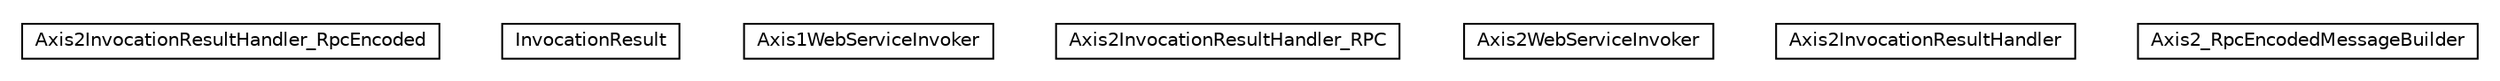 #!/usr/local/bin/dot
#
# Class diagram 
# Generated by UMLGraph version R5_6-24-gf6e263 (http://www.umlgraph.org/)
#

digraph G {
	edge [fontname="Helvetica",fontsize=10,labelfontname="Helvetica",labelfontsize=10];
	node [fontname="Helvetica",fontsize=10,shape=plaintext];
	nodesep=0.25;
	ranksep=0.5;
	// org.universAAL.ri.wsdlToolkit.invocation.Axis2InvocationResultHandler_RpcEncoded
	c915187 [label=<<table title="org.universAAL.ri.wsdlToolkit.invocation.Axis2InvocationResultHandler_RpcEncoded" border="0" cellborder="1" cellspacing="0" cellpadding="2" port="p" href="./Axis2InvocationResultHandler_RpcEncoded.html">
		<tr><td><table border="0" cellspacing="0" cellpadding="1">
<tr><td align="center" balign="center"> Axis2InvocationResultHandler_RpcEncoded </td></tr>
		</table></td></tr>
		</table>>, URL="./Axis2InvocationResultHandler_RpcEncoded.html", fontname="Helvetica", fontcolor="black", fontsize=10.0];
	// org.universAAL.ri.wsdlToolkit.invocation.InvocationResult
	c915188 [label=<<table title="org.universAAL.ri.wsdlToolkit.invocation.InvocationResult" border="0" cellborder="1" cellspacing="0" cellpadding="2" port="p" href="./InvocationResult.html">
		<tr><td><table border="0" cellspacing="0" cellpadding="1">
<tr><td align="center" balign="center"> InvocationResult </td></tr>
		</table></td></tr>
		</table>>, URL="./InvocationResult.html", fontname="Helvetica", fontcolor="black", fontsize=10.0];
	// org.universAAL.ri.wsdlToolkit.invocation.Axis1WebServiceInvoker
	c915189 [label=<<table title="org.universAAL.ri.wsdlToolkit.invocation.Axis1WebServiceInvoker" border="0" cellborder="1" cellspacing="0" cellpadding="2" port="p" href="./Axis1WebServiceInvoker.html">
		<tr><td><table border="0" cellspacing="0" cellpadding="1">
<tr><td align="center" balign="center"> Axis1WebServiceInvoker </td></tr>
		</table></td></tr>
		</table>>, URL="./Axis1WebServiceInvoker.html", fontname="Helvetica", fontcolor="black", fontsize=10.0];
	// org.universAAL.ri.wsdlToolkit.invocation.Axis2InvocationResultHandler_RPC
	c915190 [label=<<table title="org.universAAL.ri.wsdlToolkit.invocation.Axis2InvocationResultHandler_RPC" border="0" cellborder="1" cellspacing="0" cellpadding="2" port="p" href="./Axis2InvocationResultHandler_RPC.html">
		<tr><td><table border="0" cellspacing="0" cellpadding="1">
<tr><td align="center" balign="center"> Axis2InvocationResultHandler_RPC </td></tr>
		</table></td></tr>
		</table>>, URL="./Axis2InvocationResultHandler_RPC.html", fontname="Helvetica", fontcolor="black", fontsize=10.0];
	// org.universAAL.ri.wsdlToolkit.invocation.Axis2WebServiceInvoker
	c915191 [label=<<table title="org.universAAL.ri.wsdlToolkit.invocation.Axis2WebServiceInvoker" border="0" cellborder="1" cellspacing="0" cellpadding="2" port="p" href="./Axis2WebServiceInvoker.html">
		<tr><td><table border="0" cellspacing="0" cellpadding="1">
<tr><td align="center" balign="center"> Axis2WebServiceInvoker </td></tr>
		</table></td></tr>
		</table>>, URL="./Axis2WebServiceInvoker.html", fontname="Helvetica", fontcolor="black", fontsize=10.0];
	// org.universAAL.ri.wsdlToolkit.invocation.Axis2InvocationResultHandler
	c915192 [label=<<table title="org.universAAL.ri.wsdlToolkit.invocation.Axis2InvocationResultHandler" border="0" cellborder="1" cellspacing="0" cellpadding="2" port="p" href="./Axis2InvocationResultHandler.html">
		<tr><td><table border="0" cellspacing="0" cellpadding="1">
<tr><td align="center" balign="center"> Axis2InvocationResultHandler </td></tr>
		</table></td></tr>
		</table>>, URL="./Axis2InvocationResultHandler.html", fontname="Helvetica", fontcolor="black", fontsize=10.0];
	// org.universAAL.ri.wsdlToolkit.invocation.Axis2_RpcEncodedMessageBuilder
	c915193 [label=<<table title="org.universAAL.ri.wsdlToolkit.invocation.Axis2_RpcEncodedMessageBuilder" border="0" cellborder="1" cellspacing="0" cellpadding="2" port="p" href="./Axis2_RpcEncodedMessageBuilder.html">
		<tr><td><table border="0" cellspacing="0" cellpadding="1">
<tr><td align="center" balign="center"> Axis2_RpcEncodedMessageBuilder </td></tr>
		</table></td></tr>
		</table>>, URL="./Axis2_RpcEncodedMessageBuilder.html", fontname="Helvetica", fontcolor="black", fontsize=10.0];
}

